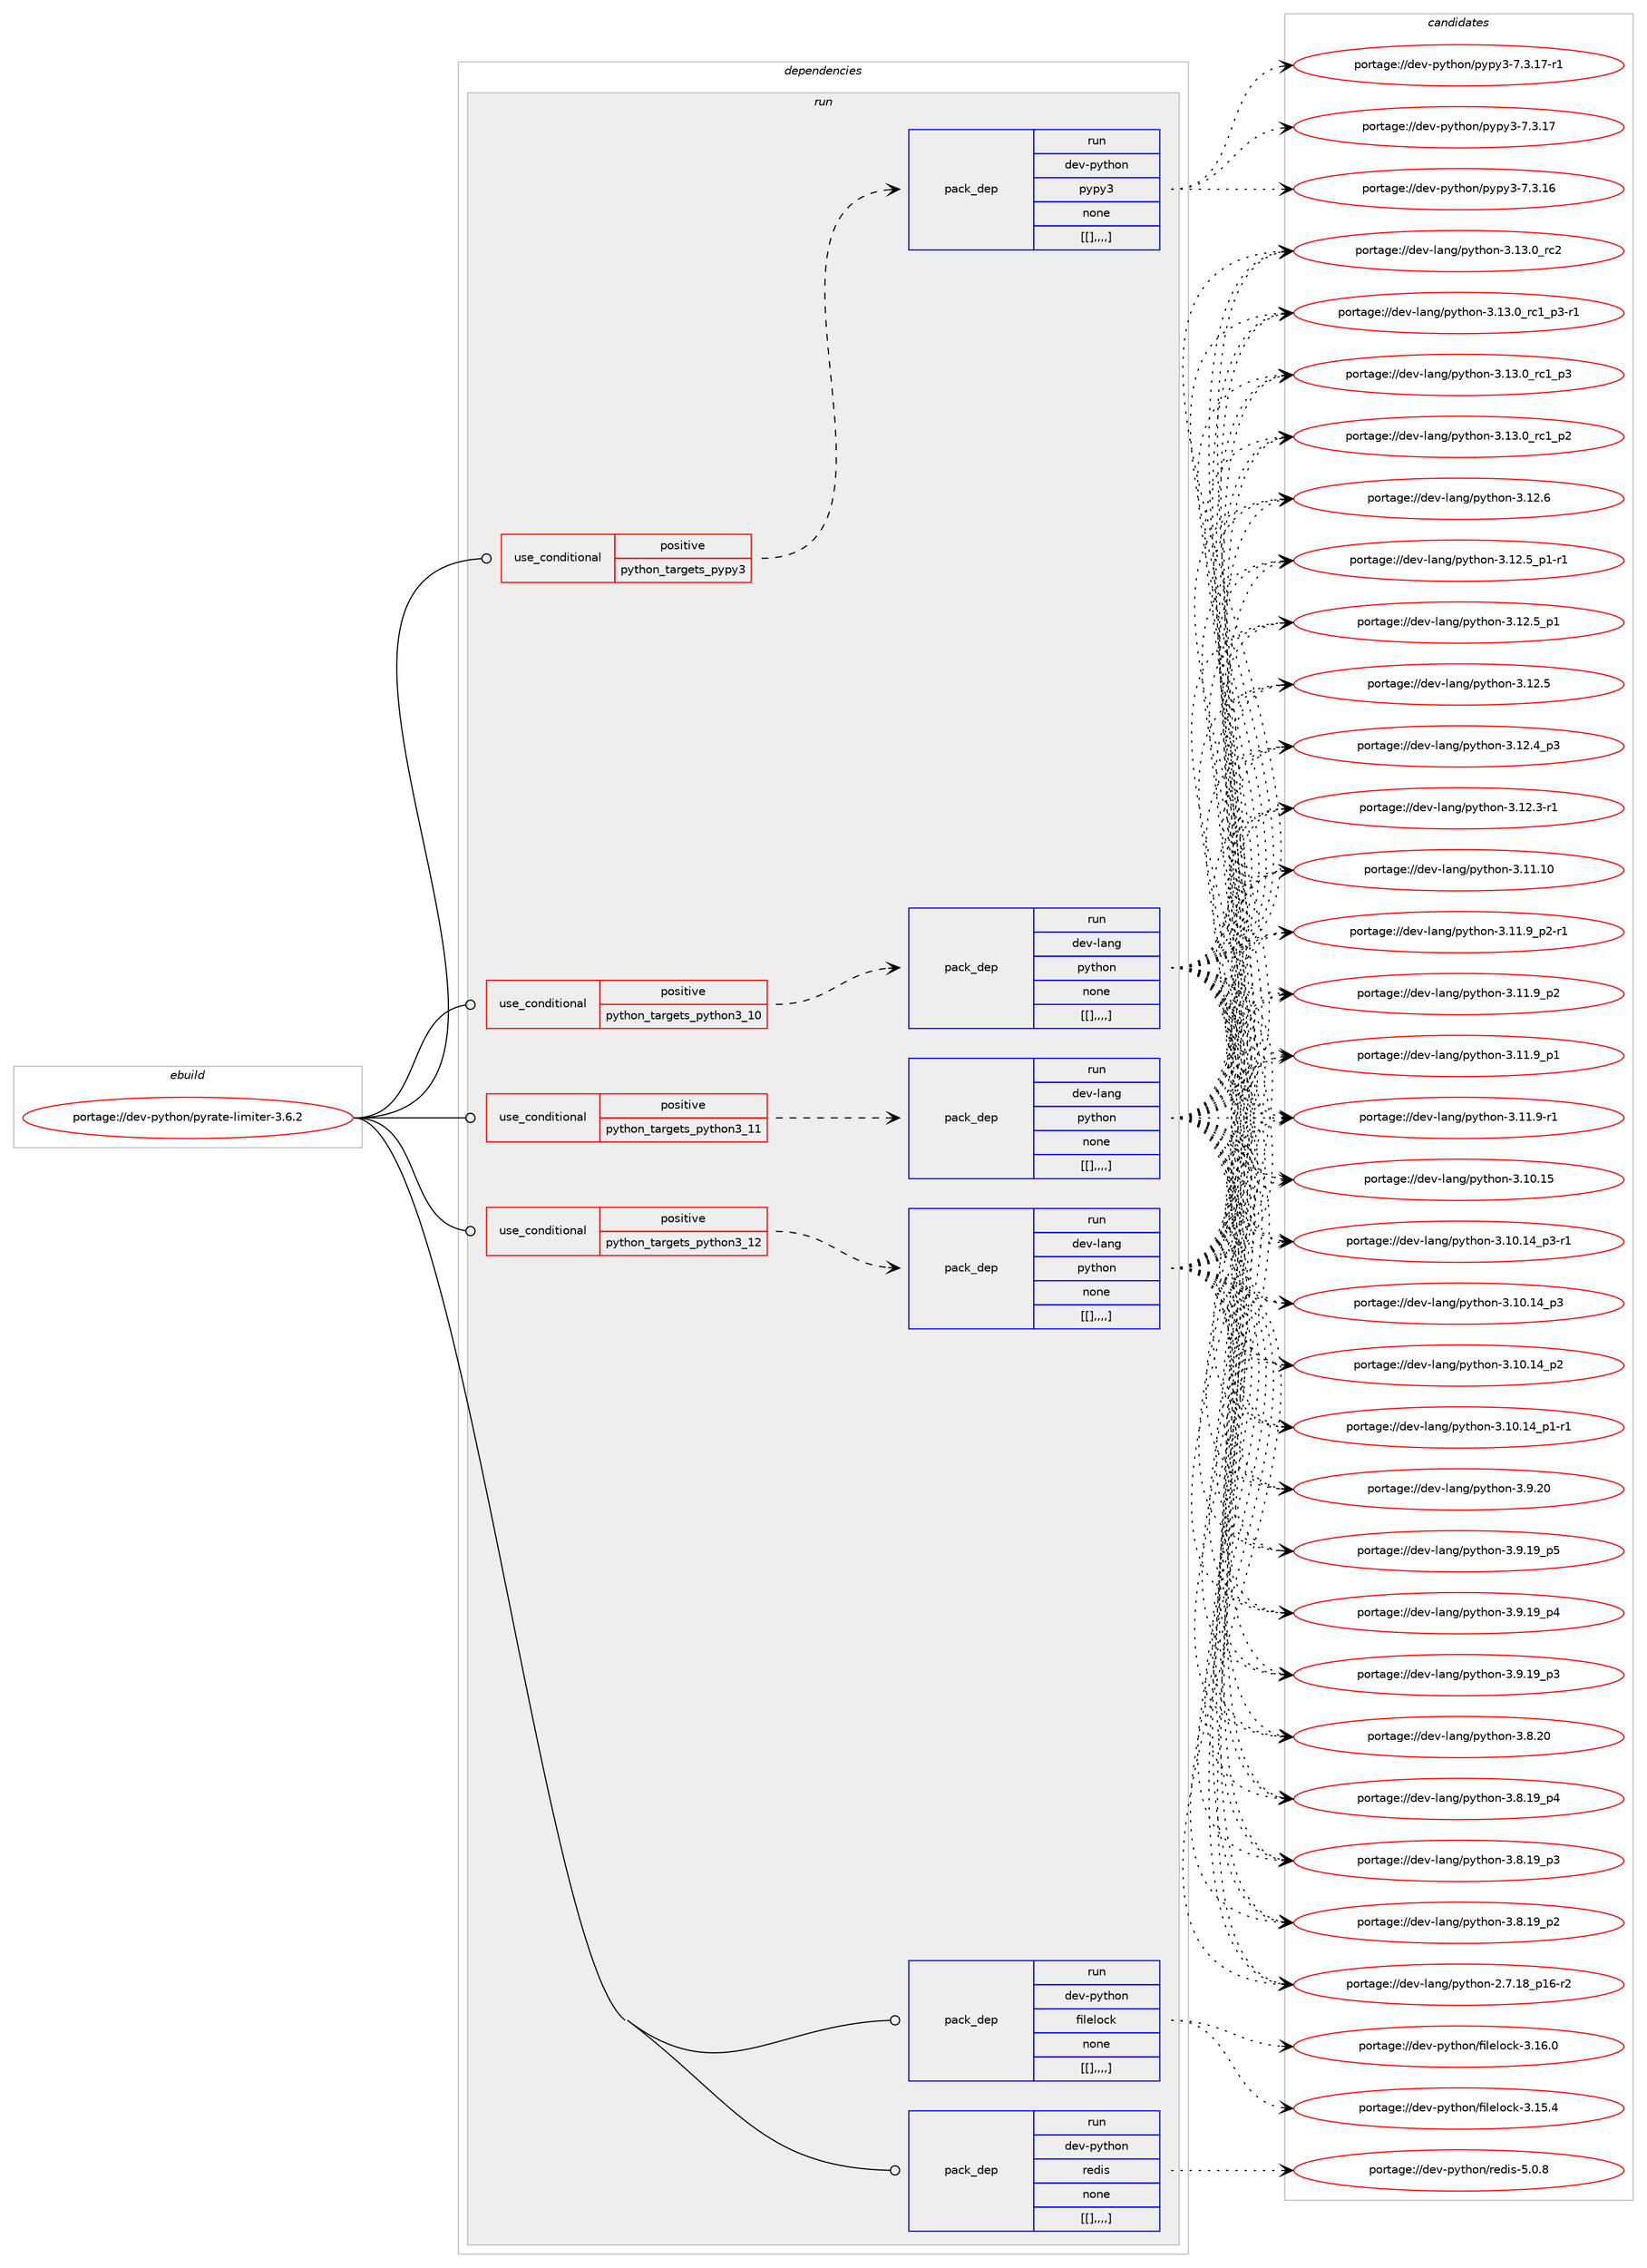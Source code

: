 digraph prolog {

# *************
# Graph options
# *************

newrank=true;
concentrate=true;
compound=true;
graph [rankdir=LR,fontname=Helvetica,fontsize=10,ranksep=1.5];#, ranksep=2.5, nodesep=0.2];
edge  [arrowhead=vee];
node  [fontname=Helvetica,fontsize=10];

# **********
# The ebuild
# **********

subgraph cluster_leftcol {
color=gray;
label=<<i>ebuild</i>>;
id [label="portage://dev-python/pyrate-limiter-3.6.2", color=red, width=4, href="../dev-python/pyrate-limiter-3.6.2.svg"];
}

# ****************
# The dependencies
# ****************

subgraph cluster_midcol {
color=gray;
label=<<i>dependencies</i>>;
subgraph cluster_compile {
fillcolor="#eeeeee";
style=filled;
label=<<i>compile</i>>;
}
subgraph cluster_compileandrun {
fillcolor="#eeeeee";
style=filled;
label=<<i>compile and run</i>>;
}
subgraph cluster_run {
fillcolor="#eeeeee";
style=filled;
label=<<i>run</i>>;
subgraph cond38426 {
dependency159927 [label=<<TABLE BORDER="0" CELLBORDER="1" CELLSPACING="0" CELLPADDING="4"><TR><TD ROWSPAN="3" CELLPADDING="10">use_conditional</TD></TR><TR><TD>positive</TD></TR><TR><TD>python_targets_pypy3</TD></TR></TABLE>>, shape=none, color=red];
subgraph pack120250 {
dependency159928 [label=<<TABLE BORDER="0" CELLBORDER="1" CELLSPACING="0" CELLPADDING="4" WIDTH="220"><TR><TD ROWSPAN="6" CELLPADDING="30">pack_dep</TD></TR><TR><TD WIDTH="110">run</TD></TR><TR><TD>dev-python</TD></TR><TR><TD>pypy3</TD></TR><TR><TD>none</TD></TR><TR><TD>[[],,,,]</TD></TR></TABLE>>, shape=none, color=blue];
}
dependency159927:e -> dependency159928:w [weight=20,style="dashed",arrowhead="vee"];
}
id:e -> dependency159927:w [weight=20,style="solid",arrowhead="odot"];
subgraph cond38427 {
dependency159929 [label=<<TABLE BORDER="0" CELLBORDER="1" CELLSPACING="0" CELLPADDING="4"><TR><TD ROWSPAN="3" CELLPADDING="10">use_conditional</TD></TR><TR><TD>positive</TD></TR><TR><TD>python_targets_python3_10</TD></TR></TABLE>>, shape=none, color=red];
subgraph pack120251 {
dependency159930 [label=<<TABLE BORDER="0" CELLBORDER="1" CELLSPACING="0" CELLPADDING="4" WIDTH="220"><TR><TD ROWSPAN="6" CELLPADDING="30">pack_dep</TD></TR><TR><TD WIDTH="110">run</TD></TR><TR><TD>dev-lang</TD></TR><TR><TD>python</TD></TR><TR><TD>none</TD></TR><TR><TD>[[],,,,]</TD></TR></TABLE>>, shape=none, color=blue];
}
dependency159929:e -> dependency159930:w [weight=20,style="dashed",arrowhead="vee"];
}
id:e -> dependency159929:w [weight=20,style="solid",arrowhead="odot"];
subgraph cond38428 {
dependency159931 [label=<<TABLE BORDER="0" CELLBORDER="1" CELLSPACING="0" CELLPADDING="4"><TR><TD ROWSPAN="3" CELLPADDING="10">use_conditional</TD></TR><TR><TD>positive</TD></TR><TR><TD>python_targets_python3_11</TD></TR></TABLE>>, shape=none, color=red];
subgraph pack120252 {
dependency159932 [label=<<TABLE BORDER="0" CELLBORDER="1" CELLSPACING="0" CELLPADDING="4" WIDTH="220"><TR><TD ROWSPAN="6" CELLPADDING="30">pack_dep</TD></TR><TR><TD WIDTH="110">run</TD></TR><TR><TD>dev-lang</TD></TR><TR><TD>python</TD></TR><TR><TD>none</TD></TR><TR><TD>[[],,,,]</TD></TR></TABLE>>, shape=none, color=blue];
}
dependency159931:e -> dependency159932:w [weight=20,style="dashed",arrowhead="vee"];
}
id:e -> dependency159931:w [weight=20,style="solid",arrowhead="odot"];
subgraph cond38429 {
dependency159933 [label=<<TABLE BORDER="0" CELLBORDER="1" CELLSPACING="0" CELLPADDING="4"><TR><TD ROWSPAN="3" CELLPADDING="10">use_conditional</TD></TR><TR><TD>positive</TD></TR><TR><TD>python_targets_python3_12</TD></TR></TABLE>>, shape=none, color=red];
subgraph pack120253 {
dependency159934 [label=<<TABLE BORDER="0" CELLBORDER="1" CELLSPACING="0" CELLPADDING="4" WIDTH="220"><TR><TD ROWSPAN="6" CELLPADDING="30">pack_dep</TD></TR><TR><TD WIDTH="110">run</TD></TR><TR><TD>dev-lang</TD></TR><TR><TD>python</TD></TR><TR><TD>none</TD></TR><TR><TD>[[],,,,]</TD></TR></TABLE>>, shape=none, color=blue];
}
dependency159933:e -> dependency159934:w [weight=20,style="dashed",arrowhead="vee"];
}
id:e -> dependency159933:w [weight=20,style="solid",arrowhead="odot"];
subgraph pack120254 {
dependency159935 [label=<<TABLE BORDER="0" CELLBORDER="1" CELLSPACING="0" CELLPADDING="4" WIDTH="220"><TR><TD ROWSPAN="6" CELLPADDING="30">pack_dep</TD></TR><TR><TD WIDTH="110">run</TD></TR><TR><TD>dev-python</TD></TR><TR><TD>filelock</TD></TR><TR><TD>none</TD></TR><TR><TD>[[],,,,]</TD></TR></TABLE>>, shape=none, color=blue];
}
id:e -> dependency159935:w [weight=20,style="solid",arrowhead="odot"];
subgraph pack120255 {
dependency159936 [label=<<TABLE BORDER="0" CELLBORDER="1" CELLSPACING="0" CELLPADDING="4" WIDTH="220"><TR><TD ROWSPAN="6" CELLPADDING="30">pack_dep</TD></TR><TR><TD WIDTH="110">run</TD></TR><TR><TD>dev-python</TD></TR><TR><TD>redis</TD></TR><TR><TD>none</TD></TR><TR><TD>[[],,,,]</TD></TR></TABLE>>, shape=none, color=blue];
}
id:e -> dependency159936:w [weight=20,style="solid",arrowhead="odot"];
}
}

# **************
# The candidates
# **************

subgraph cluster_choices {
rank=same;
color=gray;
label=<<i>candidates</i>>;

subgraph choice120250 {
color=black;
nodesep=1;
choice100101118451121211161041111104711212111212151455546514649554511449 [label="portage://dev-python/pypy3-7.3.17-r1", color=red, width=4,href="../dev-python/pypy3-7.3.17-r1.svg"];
choice10010111845112121116104111110471121211121215145554651464955 [label="portage://dev-python/pypy3-7.3.17", color=red, width=4,href="../dev-python/pypy3-7.3.17.svg"];
choice10010111845112121116104111110471121211121215145554651464954 [label="portage://dev-python/pypy3-7.3.16", color=red, width=4,href="../dev-python/pypy3-7.3.16.svg"];
dependency159928:e -> choice100101118451121211161041111104711212111212151455546514649554511449:w [style=dotted,weight="100"];
dependency159928:e -> choice10010111845112121116104111110471121211121215145554651464955:w [style=dotted,weight="100"];
dependency159928:e -> choice10010111845112121116104111110471121211121215145554651464954:w [style=dotted,weight="100"];
}
subgraph choice120251 {
color=black;
nodesep=1;
choice10010111845108971101034711212111610411111045514649514648951149950 [label="portage://dev-lang/python-3.13.0_rc2", color=red, width=4,href="../dev-lang/python-3.13.0_rc2.svg"];
choice1001011184510897110103471121211161041111104551464951464895114994995112514511449 [label="portage://dev-lang/python-3.13.0_rc1_p3-r1", color=red, width=4,href="../dev-lang/python-3.13.0_rc1_p3-r1.svg"];
choice100101118451089711010347112121116104111110455146495146489511499499511251 [label="portage://dev-lang/python-3.13.0_rc1_p3", color=red, width=4,href="../dev-lang/python-3.13.0_rc1_p3.svg"];
choice100101118451089711010347112121116104111110455146495146489511499499511250 [label="portage://dev-lang/python-3.13.0_rc1_p2", color=red, width=4,href="../dev-lang/python-3.13.0_rc1_p2.svg"];
choice10010111845108971101034711212111610411111045514649504654 [label="portage://dev-lang/python-3.12.6", color=red, width=4,href="../dev-lang/python-3.12.6.svg"];
choice1001011184510897110103471121211161041111104551464950465395112494511449 [label="portage://dev-lang/python-3.12.5_p1-r1", color=red, width=4,href="../dev-lang/python-3.12.5_p1-r1.svg"];
choice100101118451089711010347112121116104111110455146495046539511249 [label="portage://dev-lang/python-3.12.5_p1", color=red, width=4,href="../dev-lang/python-3.12.5_p1.svg"];
choice10010111845108971101034711212111610411111045514649504653 [label="portage://dev-lang/python-3.12.5", color=red, width=4,href="../dev-lang/python-3.12.5.svg"];
choice100101118451089711010347112121116104111110455146495046529511251 [label="portage://dev-lang/python-3.12.4_p3", color=red, width=4,href="../dev-lang/python-3.12.4_p3.svg"];
choice100101118451089711010347112121116104111110455146495046514511449 [label="portage://dev-lang/python-3.12.3-r1", color=red, width=4,href="../dev-lang/python-3.12.3-r1.svg"];
choice1001011184510897110103471121211161041111104551464949464948 [label="portage://dev-lang/python-3.11.10", color=red, width=4,href="../dev-lang/python-3.11.10.svg"];
choice1001011184510897110103471121211161041111104551464949465795112504511449 [label="portage://dev-lang/python-3.11.9_p2-r1", color=red, width=4,href="../dev-lang/python-3.11.9_p2-r1.svg"];
choice100101118451089711010347112121116104111110455146494946579511250 [label="portage://dev-lang/python-3.11.9_p2", color=red, width=4,href="../dev-lang/python-3.11.9_p2.svg"];
choice100101118451089711010347112121116104111110455146494946579511249 [label="portage://dev-lang/python-3.11.9_p1", color=red, width=4,href="../dev-lang/python-3.11.9_p1.svg"];
choice100101118451089711010347112121116104111110455146494946574511449 [label="portage://dev-lang/python-3.11.9-r1", color=red, width=4,href="../dev-lang/python-3.11.9-r1.svg"];
choice1001011184510897110103471121211161041111104551464948464953 [label="portage://dev-lang/python-3.10.15", color=red, width=4,href="../dev-lang/python-3.10.15.svg"];
choice100101118451089711010347112121116104111110455146494846495295112514511449 [label="portage://dev-lang/python-3.10.14_p3-r1", color=red, width=4,href="../dev-lang/python-3.10.14_p3-r1.svg"];
choice10010111845108971101034711212111610411111045514649484649529511251 [label="portage://dev-lang/python-3.10.14_p3", color=red, width=4,href="../dev-lang/python-3.10.14_p3.svg"];
choice10010111845108971101034711212111610411111045514649484649529511250 [label="portage://dev-lang/python-3.10.14_p2", color=red, width=4,href="../dev-lang/python-3.10.14_p2.svg"];
choice100101118451089711010347112121116104111110455146494846495295112494511449 [label="portage://dev-lang/python-3.10.14_p1-r1", color=red, width=4,href="../dev-lang/python-3.10.14_p1-r1.svg"];
choice10010111845108971101034711212111610411111045514657465048 [label="portage://dev-lang/python-3.9.20", color=red, width=4,href="../dev-lang/python-3.9.20.svg"];
choice100101118451089711010347112121116104111110455146574649579511253 [label="portage://dev-lang/python-3.9.19_p5", color=red, width=4,href="../dev-lang/python-3.9.19_p5.svg"];
choice100101118451089711010347112121116104111110455146574649579511252 [label="portage://dev-lang/python-3.9.19_p4", color=red, width=4,href="../dev-lang/python-3.9.19_p4.svg"];
choice100101118451089711010347112121116104111110455146574649579511251 [label="portage://dev-lang/python-3.9.19_p3", color=red, width=4,href="../dev-lang/python-3.9.19_p3.svg"];
choice10010111845108971101034711212111610411111045514656465048 [label="portage://dev-lang/python-3.8.20", color=red, width=4,href="../dev-lang/python-3.8.20.svg"];
choice100101118451089711010347112121116104111110455146564649579511252 [label="portage://dev-lang/python-3.8.19_p4", color=red, width=4,href="../dev-lang/python-3.8.19_p4.svg"];
choice100101118451089711010347112121116104111110455146564649579511251 [label="portage://dev-lang/python-3.8.19_p3", color=red, width=4,href="../dev-lang/python-3.8.19_p3.svg"];
choice100101118451089711010347112121116104111110455146564649579511250 [label="portage://dev-lang/python-3.8.19_p2", color=red, width=4,href="../dev-lang/python-3.8.19_p2.svg"];
choice100101118451089711010347112121116104111110455046554649569511249544511450 [label="portage://dev-lang/python-2.7.18_p16-r2", color=red, width=4,href="../dev-lang/python-2.7.18_p16-r2.svg"];
dependency159930:e -> choice10010111845108971101034711212111610411111045514649514648951149950:w [style=dotted,weight="100"];
dependency159930:e -> choice1001011184510897110103471121211161041111104551464951464895114994995112514511449:w [style=dotted,weight="100"];
dependency159930:e -> choice100101118451089711010347112121116104111110455146495146489511499499511251:w [style=dotted,weight="100"];
dependency159930:e -> choice100101118451089711010347112121116104111110455146495146489511499499511250:w [style=dotted,weight="100"];
dependency159930:e -> choice10010111845108971101034711212111610411111045514649504654:w [style=dotted,weight="100"];
dependency159930:e -> choice1001011184510897110103471121211161041111104551464950465395112494511449:w [style=dotted,weight="100"];
dependency159930:e -> choice100101118451089711010347112121116104111110455146495046539511249:w [style=dotted,weight="100"];
dependency159930:e -> choice10010111845108971101034711212111610411111045514649504653:w [style=dotted,weight="100"];
dependency159930:e -> choice100101118451089711010347112121116104111110455146495046529511251:w [style=dotted,weight="100"];
dependency159930:e -> choice100101118451089711010347112121116104111110455146495046514511449:w [style=dotted,weight="100"];
dependency159930:e -> choice1001011184510897110103471121211161041111104551464949464948:w [style=dotted,weight="100"];
dependency159930:e -> choice1001011184510897110103471121211161041111104551464949465795112504511449:w [style=dotted,weight="100"];
dependency159930:e -> choice100101118451089711010347112121116104111110455146494946579511250:w [style=dotted,weight="100"];
dependency159930:e -> choice100101118451089711010347112121116104111110455146494946579511249:w [style=dotted,weight="100"];
dependency159930:e -> choice100101118451089711010347112121116104111110455146494946574511449:w [style=dotted,weight="100"];
dependency159930:e -> choice1001011184510897110103471121211161041111104551464948464953:w [style=dotted,weight="100"];
dependency159930:e -> choice100101118451089711010347112121116104111110455146494846495295112514511449:w [style=dotted,weight="100"];
dependency159930:e -> choice10010111845108971101034711212111610411111045514649484649529511251:w [style=dotted,weight="100"];
dependency159930:e -> choice10010111845108971101034711212111610411111045514649484649529511250:w [style=dotted,weight="100"];
dependency159930:e -> choice100101118451089711010347112121116104111110455146494846495295112494511449:w [style=dotted,weight="100"];
dependency159930:e -> choice10010111845108971101034711212111610411111045514657465048:w [style=dotted,weight="100"];
dependency159930:e -> choice100101118451089711010347112121116104111110455146574649579511253:w [style=dotted,weight="100"];
dependency159930:e -> choice100101118451089711010347112121116104111110455146574649579511252:w [style=dotted,weight="100"];
dependency159930:e -> choice100101118451089711010347112121116104111110455146574649579511251:w [style=dotted,weight="100"];
dependency159930:e -> choice10010111845108971101034711212111610411111045514656465048:w [style=dotted,weight="100"];
dependency159930:e -> choice100101118451089711010347112121116104111110455146564649579511252:w [style=dotted,weight="100"];
dependency159930:e -> choice100101118451089711010347112121116104111110455146564649579511251:w [style=dotted,weight="100"];
dependency159930:e -> choice100101118451089711010347112121116104111110455146564649579511250:w [style=dotted,weight="100"];
dependency159930:e -> choice100101118451089711010347112121116104111110455046554649569511249544511450:w [style=dotted,weight="100"];
}
subgraph choice120252 {
color=black;
nodesep=1;
choice10010111845108971101034711212111610411111045514649514648951149950 [label="portage://dev-lang/python-3.13.0_rc2", color=red, width=4,href="../dev-lang/python-3.13.0_rc2.svg"];
choice1001011184510897110103471121211161041111104551464951464895114994995112514511449 [label="portage://dev-lang/python-3.13.0_rc1_p3-r1", color=red, width=4,href="../dev-lang/python-3.13.0_rc1_p3-r1.svg"];
choice100101118451089711010347112121116104111110455146495146489511499499511251 [label="portage://dev-lang/python-3.13.0_rc1_p3", color=red, width=4,href="../dev-lang/python-3.13.0_rc1_p3.svg"];
choice100101118451089711010347112121116104111110455146495146489511499499511250 [label="portage://dev-lang/python-3.13.0_rc1_p2", color=red, width=4,href="../dev-lang/python-3.13.0_rc1_p2.svg"];
choice10010111845108971101034711212111610411111045514649504654 [label="portage://dev-lang/python-3.12.6", color=red, width=4,href="../dev-lang/python-3.12.6.svg"];
choice1001011184510897110103471121211161041111104551464950465395112494511449 [label="portage://dev-lang/python-3.12.5_p1-r1", color=red, width=4,href="../dev-lang/python-3.12.5_p1-r1.svg"];
choice100101118451089711010347112121116104111110455146495046539511249 [label="portage://dev-lang/python-3.12.5_p1", color=red, width=4,href="../dev-lang/python-3.12.5_p1.svg"];
choice10010111845108971101034711212111610411111045514649504653 [label="portage://dev-lang/python-3.12.5", color=red, width=4,href="../dev-lang/python-3.12.5.svg"];
choice100101118451089711010347112121116104111110455146495046529511251 [label="portage://dev-lang/python-3.12.4_p3", color=red, width=4,href="../dev-lang/python-3.12.4_p3.svg"];
choice100101118451089711010347112121116104111110455146495046514511449 [label="portage://dev-lang/python-3.12.3-r1", color=red, width=4,href="../dev-lang/python-3.12.3-r1.svg"];
choice1001011184510897110103471121211161041111104551464949464948 [label="portage://dev-lang/python-3.11.10", color=red, width=4,href="../dev-lang/python-3.11.10.svg"];
choice1001011184510897110103471121211161041111104551464949465795112504511449 [label="portage://dev-lang/python-3.11.9_p2-r1", color=red, width=4,href="../dev-lang/python-3.11.9_p2-r1.svg"];
choice100101118451089711010347112121116104111110455146494946579511250 [label="portage://dev-lang/python-3.11.9_p2", color=red, width=4,href="../dev-lang/python-3.11.9_p2.svg"];
choice100101118451089711010347112121116104111110455146494946579511249 [label="portage://dev-lang/python-3.11.9_p1", color=red, width=4,href="../dev-lang/python-3.11.9_p1.svg"];
choice100101118451089711010347112121116104111110455146494946574511449 [label="portage://dev-lang/python-3.11.9-r1", color=red, width=4,href="../dev-lang/python-3.11.9-r1.svg"];
choice1001011184510897110103471121211161041111104551464948464953 [label="portage://dev-lang/python-3.10.15", color=red, width=4,href="../dev-lang/python-3.10.15.svg"];
choice100101118451089711010347112121116104111110455146494846495295112514511449 [label="portage://dev-lang/python-3.10.14_p3-r1", color=red, width=4,href="../dev-lang/python-3.10.14_p3-r1.svg"];
choice10010111845108971101034711212111610411111045514649484649529511251 [label="portage://dev-lang/python-3.10.14_p3", color=red, width=4,href="../dev-lang/python-3.10.14_p3.svg"];
choice10010111845108971101034711212111610411111045514649484649529511250 [label="portage://dev-lang/python-3.10.14_p2", color=red, width=4,href="../dev-lang/python-3.10.14_p2.svg"];
choice100101118451089711010347112121116104111110455146494846495295112494511449 [label="portage://dev-lang/python-3.10.14_p1-r1", color=red, width=4,href="../dev-lang/python-3.10.14_p1-r1.svg"];
choice10010111845108971101034711212111610411111045514657465048 [label="portage://dev-lang/python-3.9.20", color=red, width=4,href="../dev-lang/python-3.9.20.svg"];
choice100101118451089711010347112121116104111110455146574649579511253 [label="portage://dev-lang/python-3.9.19_p5", color=red, width=4,href="../dev-lang/python-3.9.19_p5.svg"];
choice100101118451089711010347112121116104111110455146574649579511252 [label="portage://dev-lang/python-3.9.19_p4", color=red, width=4,href="../dev-lang/python-3.9.19_p4.svg"];
choice100101118451089711010347112121116104111110455146574649579511251 [label="portage://dev-lang/python-3.9.19_p3", color=red, width=4,href="../dev-lang/python-3.9.19_p3.svg"];
choice10010111845108971101034711212111610411111045514656465048 [label="portage://dev-lang/python-3.8.20", color=red, width=4,href="../dev-lang/python-3.8.20.svg"];
choice100101118451089711010347112121116104111110455146564649579511252 [label="portage://dev-lang/python-3.8.19_p4", color=red, width=4,href="../dev-lang/python-3.8.19_p4.svg"];
choice100101118451089711010347112121116104111110455146564649579511251 [label="portage://dev-lang/python-3.8.19_p3", color=red, width=4,href="../dev-lang/python-3.8.19_p3.svg"];
choice100101118451089711010347112121116104111110455146564649579511250 [label="portage://dev-lang/python-3.8.19_p2", color=red, width=4,href="../dev-lang/python-3.8.19_p2.svg"];
choice100101118451089711010347112121116104111110455046554649569511249544511450 [label="portage://dev-lang/python-2.7.18_p16-r2", color=red, width=4,href="../dev-lang/python-2.7.18_p16-r2.svg"];
dependency159932:e -> choice10010111845108971101034711212111610411111045514649514648951149950:w [style=dotted,weight="100"];
dependency159932:e -> choice1001011184510897110103471121211161041111104551464951464895114994995112514511449:w [style=dotted,weight="100"];
dependency159932:e -> choice100101118451089711010347112121116104111110455146495146489511499499511251:w [style=dotted,weight="100"];
dependency159932:e -> choice100101118451089711010347112121116104111110455146495146489511499499511250:w [style=dotted,weight="100"];
dependency159932:e -> choice10010111845108971101034711212111610411111045514649504654:w [style=dotted,weight="100"];
dependency159932:e -> choice1001011184510897110103471121211161041111104551464950465395112494511449:w [style=dotted,weight="100"];
dependency159932:e -> choice100101118451089711010347112121116104111110455146495046539511249:w [style=dotted,weight="100"];
dependency159932:e -> choice10010111845108971101034711212111610411111045514649504653:w [style=dotted,weight="100"];
dependency159932:e -> choice100101118451089711010347112121116104111110455146495046529511251:w [style=dotted,weight="100"];
dependency159932:e -> choice100101118451089711010347112121116104111110455146495046514511449:w [style=dotted,weight="100"];
dependency159932:e -> choice1001011184510897110103471121211161041111104551464949464948:w [style=dotted,weight="100"];
dependency159932:e -> choice1001011184510897110103471121211161041111104551464949465795112504511449:w [style=dotted,weight="100"];
dependency159932:e -> choice100101118451089711010347112121116104111110455146494946579511250:w [style=dotted,weight="100"];
dependency159932:e -> choice100101118451089711010347112121116104111110455146494946579511249:w [style=dotted,weight="100"];
dependency159932:e -> choice100101118451089711010347112121116104111110455146494946574511449:w [style=dotted,weight="100"];
dependency159932:e -> choice1001011184510897110103471121211161041111104551464948464953:w [style=dotted,weight="100"];
dependency159932:e -> choice100101118451089711010347112121116104111110455146494846495295112514511449:w [style=dotted,weight="100"];
dependency159932:e -> choice10010111845108971101034711212111610411111045514649484649529511251:w [style=dotted,weight="100"];
dependency159932:e -> choice10010111845108971101034711212111610411111045514649484649529511250:w [style=dotted,weight="100"];
dependency159932:e -> choice100101118451089711010347112121116104111110455146494846495295112494511449:w [style=dotted,weight="100"];
dependency159932:e -> choice10010111845108971101034711212111610411111045514657465048:w [style=dotted,weight="100"];
dependency159932:e -> choice100101118451089711010347112121116104111110455146574649579511253:w [style=dotted,weight="100"];
dependency159932:e -> choice100101118451089711010347112121116104111110455146574649579511252:w [style=dotted,weight="100"];
dependency159932:e -> choice100101118451089711010347112121116104111110455146574649579511251:w [style=dotted,weight="100"];
dependency159932:e -> choice10010111845108971101034711212111610411111045514656465048:w [style=dotted,weight="100"];
dependency159932:e -> choice100101118451089711010347112121116104111110455146564649579511252:w [style=dotted,weight="100"];
dependency159932:e -> choice100101118451089711010347112121116104111110455146564649579511251:w [style=dotted,weight="100"];
dependency159932:e -> choice100101118451089711010347112121116104111110455146564649579511250:w [style=dotted,weight="100"];
dependency159932:e -> choice100101118451089711010347112121116104111110455046554649569511249544511450:w [style=dotted,weight="100"];
}
subgraph choice120253 {
color=black;
nodesep=1;
choice10010111845108971101034711212111610411111045514649514648951149950 [label="portage://dev-lang/python-3.13.0_rc2", color=red, width=4,href="../dev-lang/python-3.13.0_rc2.svg"];
choice1001011184510897110103471121211161041111104551464951464895114994995112514511449 [label="portage://dev-lang/python-3.13.0_rc1_p3-r1", color=red, width=4,href="../dev-lang/python-3.13.0_rc1_p3-r1.svg"];
choice100101118451089711010347112121116104111110455146495146489511499499511251 [label="portage://dev-lang/python-3.13.0_rc1_p3", color=red, width=4,href="../dev-lang/python-3.13.0_rc1_p3.svg"];
choice100101118451089711010347112121116104111110455146495146489511499499511250 [label="portage://dev-lang/python-3.13.0_rc1_p2", color=red, width=4,href="../dev-lang/python-3.13.0_rc1_p2.svg"];
choice10010111845108971101034711212111610411111045514649504654 [label="portage://dev-lang/python-3.12.6", color=red, width=4,href="../dev-lang/python-3.12.6.svg"];
choice1001011184510897110103471121211161041111104551464950465395112494511449 [label="portage://dev-lang/python-3.12.5_p1-r1", color=red, width=4,href="../dev-lang/python-3.12.5_p1-r1.svg"];
choice100101118451089711010347112121116104111110455146495046539511249 [label="portage://dev-lang/python-3.12.5_p1", color=red, width=4,href="../dev-lang/python-3.12.5_p1.svg"];
choice10010111845108971101034711212111610411111045514649504653 [label="portage://dev-lang/python-3.12.5", color=red, width=4,href="../dev-lang/python-3.12.5.svg"];
choice100101118451089711010347112121116104111110455146495046529511251 [label="portage://dev-lang/python-3.12.4_p3", color=red, width=4,href="../dev-lang/python-3.12.4_p3.svg"];
choice100101118451089711010347112121116104111110455146495046514511449 [label="portage://dev-lang/python-3.12.3-r1", color=red, width=4,href="../dev-lang/python-3.12.3-r1.svg"];
choice1001011184510897110103471121211161041111104551464949464948 [label="portage://dev-lang/python-3.11.10", color=red, width=4,href="../dev-lang/python-3.11.10.svg"];
choice1001011184510897110103471121211161041111104551464949465795112504511449 [label="portage://dev-lang/python-3.11.9_p2-r1", color=red, width=4,href="../dev-lang/python-3.11.9_p2-r1.svg"];
choice100101118451089711010347112121116104111110455146494946579511250 [label="portage://dev-lang/python-3.11.9_p2", color=red, width=4,href="../dev-lang/python-3.11.9_p2.svg"];
choice100101118451089711010347112121116104111110455146494946579511249 [label="portage://dev-lang/python-3.11.9_p1", color=red, width=4,href="../dev-lang/python-3.11.9_p1.svg"];
choice100101118451089711010347112121116104111110455146494946574511449 [label="portage://dev-lang/python-3.11.9-r1", color=red, width=4,href="../dev-lang/python-3.11.9-r1.svg"];
choice1001011184510897110103471121211161041111104551464948464953 [label="portage://dev-lang/python-3.10.15", color=red, width=4,href="../dev-lang/python-3.10.15.svg"];
choice100101118451089711010347112121116104111110455146494846495295112514511449 [label="portage://dev-lang/python-3.10.14_p3-r1", color=red, width=4,href="../dev-lang/python-3.10.14_p3-r1.svg"];
choice10010111845108971101034711212111610411111045514649484649529511251 [label="portage://dev-lang/python-3.10.14_p3", color=red, width=4,href="../dev-lang/python-3.10.14_p3.svg"];
choice10010111845108971101034711212111610411111045514649484649529511250 [label="portage://dev-lang/python-3.10.14_p2", color=red, width=4,href="../dev-lang/python-3.10.14_p2.svg"];
choice100101118451089711010347112121116104111110455146494846495295112494511449 [label="portage://dev-lang/python-3.10.14_p1-r1", color=red, width=4,href="../dev-lang/python-3.10.14_p1-r1.svg"];
choice10010111845108971101034711212111610411111045514657465048 [label="portage://dev-lang/python-3.9.20", color=red, width=4,href="../dev-lang/python-3.9.20.svg"];
choice100101118451089711010347112121116104111110455146574649579511253 [label="portage://dev-lang/python-3.9.19_p5", color=red, width=4,href="../dev-lang/python-3.9.19_p5.svg"];
choice100101118451089711010347112121116104111110455146574649579511252 [label="portage://dev-lang/python-3.9.19_p4", color=red, width=4,href="../dev-lang/python-3.9.19_p4.svg"];
choice100101118451089711010347112121116104111110455146574649579511251 [label="portage://dev-lang/python-3.9.19_p3", color=red, width=4,href="../dev-lang/python-3.9.19_p3.svg"];
choice10010111845108971101034711212111610411111045514656465048 [label="portage://dev-lang/python-3.8.20", color=red, width=4,href="../dev-lang/python-3.8.20.svg"];
choice100101118451089711010347112121116104111110455146564649579511252 [label="portage://dev-lang/python-3.8.19_p4", color=red, width=4,href="../dev-lang/python-3.8.19_p4.svg"];
choice100101118451089711010347112121116104111110455146564649579511251 [label="portage://dev-lang/python-3.8.19_p3", color=red, width=4,href="../dev-lang/python-3.8.19_p3.svg"];
choice100101118451089711010347112121116104111110455146564649579511250 [label="portage://dev-lang/python-3.8.19_p2", color=red, width=4,href="../dev-lang/python-3.8.19_p2.svg"];
choice100101118451089711010347112121116104111110455046554649569511249544511450 [label="portage://dev-lang/python-2.7.18_p16-r2", color=red, width=4,href="../dev-lang/python-2.7.18_p16-r2.svg"];
dependency159934:e -> choice10010111845108971101034711212111610411111045514649514648951149950:w [style=dotted,weight="100"];
dependency159934:e -> choice1001011184510897110103471121211161041111104551464951464895114994995112514511449:w [style=dotted,weight="100"];
dependency159934:e -> choice100101118451089711010347112121116104111110455146495146489511499499511251:w [style=dotted,weight="100"];
dependency159934:e -> choice100101118451089711010347112121116104111110455146495146489511499499511250:w [style=dotted,weight="100"];
dependency159934:e -> choice10010111845108971101034711212111610411111045514649504654:w [style=dotted,weight="100"];
dependency159934:e -> choice1001011184510897110103471121211161041111104551464950465395112494511449:w [style=dotted,weight="100"];
dependency159934:e -> choice100101118451089711010347112121116104111110455146495046539511249:w [style=dotted,weight="100"];
dependency159934:e -> choice10010111845108971101034711212111610411111045514649504653:w [style=dotted,weight="100"];
dependency159934:e -> choice100101118451089711010347112121116104111110455146495046529511251:w [style=dotted,weight="100"];
dependency159934:e -> choice100101118451089711010347112121116104111110455146495046514511449:w [style=dotted,weight="100"];
dependency159934:e -> choice1001011184510897110103471121211161041111104551464949464948:w [style=dotted,weight="100"];
dependency159934:e -> choice1001011184510897110103471121211161041111104551464949465795112504511449:w [style=dotted,weight="100"];
dependency159934:e -> choice100101118451089711010347112121116104111110455146494946579511250:w [style=dotted,weight="100"];
dependency159934:e -> choice100101118451089711010347112121116104111110455146494946579511249:w [style=dotted,weight="100"];
dependency159934:e -> choice100101118451089711010347112121116104111110455146494946574511449:w [style=dotted,weight="100"];
dependency159934:e -> choice1001011184510897110103471121211161041111104551464948464953:w [style=dotted,weight="100"];
dependency159934:e -> choice100101118451089711010347112121116104111110455146494846495295112514511449:w [style=dotted,weight="100"];
dependency159934:e -> choice10010111845108971101034711212111610411111045514649484649529511251:w [style=dotted,weight="100"];
dependency159934:e -> choice10010111845108971101034711212111610411111045514649484649529511250:w [style=dotted,weight="100"];
dependency159934:e -> choice100101118451089711010347112121116104111110455146494846495295112494511449:w [style=dotted,weight="100"];
dependency159934:e -> choice10010111845108971101034711212111610411111045514657465048:w [style=dotted,weight="100"];
dependency159934:e -> choice100101118451089711010347112121116104111110455146574649579511253:w [style=dotted,weight="100"];
dependency159934:e -> choice100101118451089711010347112121116104111110455146574649579511252:w [style=dotted,weight="100"];
dependency159934:e -> choice100101118451089711010347112121116104111110455146574649579511251:w [style=dotted,weight="100"];
dependency159934:e -> choice10010111845108971101034711212111610411111045514656465048:w [style=dotted,weight="100"];
dependency159934:e -> choice100101118451089711010347112121116104111110455146564649579511252:w [style=dotted,weight="100"];
dependency159934:e -> choice100101118451089711010347112121116104111110455146564649579511251:w [style=dotted,weight="100"];
dependency159934:e -> choice100101118451089711010347112121116104111110455146564649579511250:w [style=dotted,weight="100"];
dependency159934:e -> choice100101118451089711010347112121116104111110455046554649569511249544511450:w [style=dotted,weight="100"];
}
subgraph choice120254 {
color=black;
nodesep=1;
choice10010111845112121116104111110471021051081011081119910745514649544648 [label="portage://dev-python/filelock-3.16.0", color=red, width=4,href="../dev-python/filelock-3.16.0.svg"];
choice10010111845112121116104111110471021051081011081119910745514649534652 [label="portage://dev-python/filelock-3.15.4", color=red, width=4,href="../dev-python/filelock-3.15.4.svg"];
dependency159935:e -> choice10010111845112121116104111110471021051081011081119910745514649544648:w [style=dotted,weight="100"];
dependency159935:e -> choice10010111845112121116104111110471021051081011081119910745514649534652:w [style=dotted,weight="100"];
}
subgraph choice120255 {
color=black;
nodesep=1;
choice1001011184511212111610411111047114101100105115455346484656 [label="portage://dev-python/redis-5.0.8", color=red, width=4,href="../dev-python/redis-5.0.8.svg"];
dependency159936:e -> choice1001011184511212111610411111047114101100105115455346484656:w [style=dotted,weight="100"];
}
}

}
